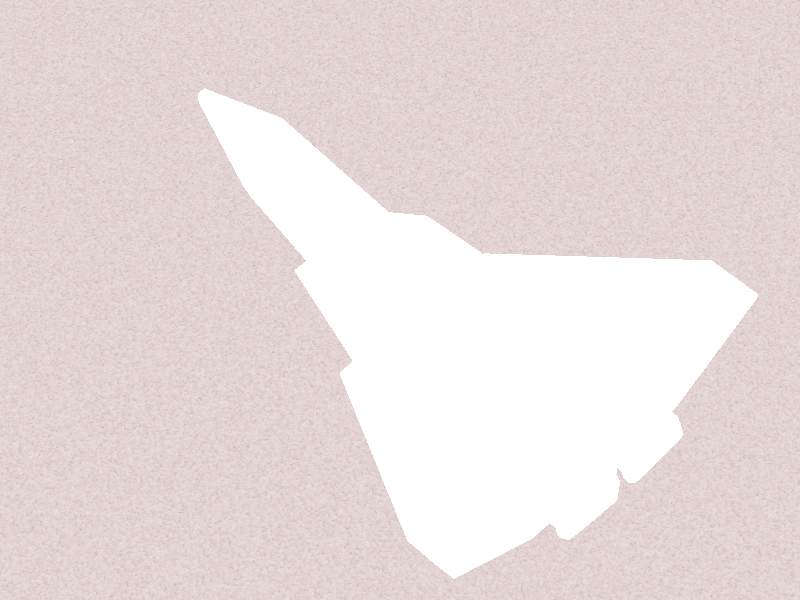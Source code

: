 
#version 3.5

global_settings {
    assumed_gamma 1
}
        
light_source {
    <200, 200, 200>*10000
    rgb 1.3
}
        
camera {
  location    <400, 400, 800>
  direction   y
  sky         z
  up          z
  right       (4/3)*x
  look_at     <0.0, 0, 1.2>
  angle       20
}
        
background {
    color rgb <0.60, 0.70, 0.95>
}
        
plane {
  z, -10

  texture {
    pigment {
      bozo
      color_map {
        [ 0.0 color rgb<0.356, 0.321, 0.274> ]
        [ 0.1 color rgb<0.611, 0.500, 0.500> ]
        [ 0.4 color rgb<0.745, 0.623, 0.623> ]
        [ 1.0 color rgb<0.837, 0.782, 0.745> ]
      }
      warp { turbulence 0.6 }
    }
    finish {
      diffuse 0.6
      ambient 0.1
      specular 0.2
      reflection {
        0.2, 0.6
        fresnel on
      }
      conserve_energy
    }
  }
}
        
#declare Mesh_Texture=
  texture{
    pigment{
      uv_mapping
      spiral2 8
      color_map {
        [0.5 color rgb 1 ]
        [0.5 color rgb <0,0,0.2> ]
      }
      scale 0.8
    }
    finish {
      specular 0.3
      roughness 0.01
    }
}
        
#declare Mesh=
mesh2 {
    vertex_vectors {
        649,
        <35.57359313964844, 5.274677276611328, -3.9808349609375>, <34.990325927734375, 5.040916442871094, -54.16064453125>, <34.990318298339844, 5.040924072265625, -115.921142578125>,
		<34.717247009277344, 9.386419296264648, -4.1627197265625>, <34.990325927734375, 9.583667755126953, -53.9881591796875>, <34.990318298339844, 9.583673477172852, -115.7486572265625>,
		<26.505477905273438, -22.20844078063965, 13.875>, <15.506996154785156, -22.20844078063965, 13.875>, <-15.526336669921875, -22.20844078063965, 13.875>,
		<-26.524822235107422, -22.20844078063965, 13.875>, <26.505477905273438, -24.41971206665039, -4.16064453125>, <15.506996154785156, -24.41971206665039, -4.16064453125>,
		<-15.52634048461914, -24.41971206665039, -4.16064453125>, <-26.524822235107422, -24.41971206665039, -4.16064453125>, <26.505477905273438, -30.157182693481445, -54.16064453125>,
		<5.758598327636719, -30.157182693481445, -54.16064453125>, <-5.7779541015625, -30.157182693481445, -54.16064453125>, <-26.524829864501953, -30.157182693481445, -54.16064453125>,
		<26.505470275878906, -23.47397232055664, -115.921142578125>, <5.758598327636719, -23.473974227905273, -115.921142578125>, <-5.777961730957031, -23.473974227905273, -115.921142578125>,
		<-26.52483367919922, -23.47397232055664, -115.921142578125>, <22.948104858398438, -0.13361358642578125, 45.479736328125>, <15.506996154785156, 0.3339118957519531, 45.83935546875>,
		<-15.526336669921875, 0.3339118957519531, 45.83935546875>, <-23.550701141357422, 0.10015106201171875, 45.6595458984375>, <34.85291290283203, 5.037372589111328, -4.1610107421875>,
		<15.506996154785156, 5.040916442871094, -4.16064453125>, <-15.52634048461914, 5.040916442871094, -4.16064453125>, <-35.68688201904297, 5.442586898803711, -3.7987060546875>,
		<34.99500274658203, 5.041038513183594, -54.16064453125>, <5.75860595703125, 5.040920257568359, -16.6751708984375>, <-5.777950286865234, 5.040920257568359, -16.6751708984375>,
		<-35.009674072265625, 5.040916442871094, -54.16064453125>, <35.170509338378906, 5.045572280883789, -115.9205322265625>, <5.758598327636719, 9.03294563293457, -115.80615234375>,
		<-5.777961730957031, 9.03294563293457, -115.80615234375>, <-35.23261260986328, 5.070928573608398, -115.922119140625>, <12.381141662597656, -35.754669189453125, 89.4647216796875>,
		<-12.400470733642578, -35.754669189453125, 89.46484375>, <12.381141662597656, -9.312163352966309, 89.4647216796875>, <-12.400470733642578, -9.312163352966309, 89.46484375>,
		<1.9880561828613281, -31.61440658569336, 128.71221923828125>, <-2.0073776245117188, -31.61440658569336, 128.71221923828125>, <1.9880561828613281, -25.387754440307617, 128.71221923828125>,
		<-2.0073776245117188, -25.387754440307617, 128.71221923828125>, <10.765792846679688, 12.797492980957031, 48.412353515625>, <-10.785133361816406, 12.797492980957031, 48.412353515625>,
		<15.506996154785156, 7.417837142944336, 4.2816162109375>, <-15.52634048461914, 7.417837142944336, 4.2816162109375>, <12.381141662597656, -5.853048324584961, 84.6102294921875>,
		<-12.400470733642578, -5.853048324584961, 84.6102294921875>, <25.275474548339844, -21.781654357910156, 12.2955322265625>, <17.13060760498047, -21.78165626525879, 12.2955322265625>,
		<-17.149948120117188, -21.78165626525879, 12.2955322265625>, <-25.294815063476562, -21.78165626525879, 12.2955322265625>, <21.900039672851562, -2.304140090942383, 40.3468017578125>,
		<17.13060760498047, -2.3041419982910156, 40.3468017578125>, <-17.149944305419922, -2.3041419982910156, 40.3468017578125>, <-21.919376373291016, -2.304140090942383, 40.3468017578125>,
		<25.085357666015625, -21.78165626525879, -15.569091796875>, <17.13060760498047, -21.78165626525879, -15.569091796875>, <-17.149948120117188, -21.78165626525879, -15.569091796875>,
		<-25.104698181152344, -21.78165626525879, -15.569091796875>, <28.51715850830078, -2.304136276245117, -15.54443359375>, <17.13060760498047, -2.30413818359375, -15.54443359375>,
		<-17.149948120117188, -2.30413818359375, -15.54443359375>, <-28.5364990234375, -2.304136276245117, -15.54443359375>, <24.699127197265625, 4.996374130249023, 31.5372314453125>,
		<15.506378173828125, 4.933689117431641, 31.384033203125>, <-15.521614074707031, 5.099739074707031, 31.408447265625>, <-25.302852630615234, 5.23265266418457, 31.7181396484375>,
		<15.508232116699219, 9.469614028930664, -4.005859375>, <-15.528701782226562, 9.472131729125977, -4.0047607421875>, <-35.00580596923828, 9.61737060546875, -4.062744140625>,
		<34.85291290283203, 9.580121994018555, -53.988525390625>, <5.758598327636719, 9.583669662475586, -53.9881591796875>, <-5.7779541015625, 9.583669662475586, -53.9881591796875>,
		<-35.009674072265625, 9.58366584777832, -53.9881591796875>, <-0.009674072265625, -31.32271957397461, -29.16064453125>, <-35.009681701660156, 9.583673477172852, -115.7486572265625>,
		<-35.009674072265625, 5.040916442871094, -54.16064453125>, <-34.786956787109375, 9.553689956665039, -53.9871826171875>, <-0.009674072265625, -31.32271957397461, -29.16064453125>,
		<15.506996154785156, -21.20307159423828, 7.7181396484375>, <-15.526336669921875, -21.20307159423828, 7.71826171875>, <15.506996154785156, -19.98645782470703, -4.147216796875>,
		<-15.52634048461914, -19.98645782470703, -4.147216796875>, <5.758598327636719, -9.15595817565918, -54.147216796875>, <-5.7779541015625, -9.15595817565918, -54.147216796875>,
		<5.758598327636719, -19.04071807861328, -115.9075927734375>, <-5.777961730957031, -19.04071807861328, -115.9075927734375>, <34.990325927734375, 15.495380401611328, -53.9881591796875>,
		<35.064788818359375, 8.418846130371094, -115.7484130859375>, <5.758598327636719, 15.495384216308594, -53.9881591796875>, <-5.7779541015625, 15.495384216308594, -53.9881591796875>,
		<-35.009674072265625, 15.495380401611328, -53.9881591796875>, <-34.695411682128906, 8.374626159667969, -115.7471923828125>, <27.908409118652344, 11.015892028808594, -57.1279296875>,
		<12.84051513671875, 11.015892028808594, -57.1279296875>, <-12.859867095947266, 11.015888214111328, -57.1279296875>, <-27.927764892578125, 11.015888214111328, -57.1279296875>,
		<27.908409118652344, 14.063163757324219, -57.1279296875>, <12.84051513671875, 14.063167572021484, -57.1279296875>, <-12.859867095947266, 14.063163757324219, -57.1279296875>,
		<-27.927764892578125, 14.063159942626953, -57.1279296875>, <27.908409118652344, 11.015892028808594, -72.198486328125>, <12.84051513671875, 11.015892028808594, -72.198486328125>,
		<-12.859867095947266, 11.015888214111328, -72.198486328125>, <-27.927764892578125, 11.015888214111328, -72.198486328125>, <27.908409118652344, 10.783721923828125, -72.198486328125>,
		<12.84051513671875, 10.78372573852539, -72.198486328125>, <-12.859867095947266, 10.783721923828125, -72.198486328125>, <-27.927764892578125, 10.78371810913086, -72.198486328125>,
		<30.747894287109375, -9.216522216796875, -115.921142578125>, <5.758598327636719, -4.837575912475586, -115.8563232421875>, <-5.777961730957031, -5.003881454467773, -115.8568115234375>,
		<-30.767257690429688, -9.216524124145508, -115.921142578125>, <34.97813415527344, 5.048484802246094, -120.0211181640625>, <5.7464141845703125, 9.040506362915039, -119.9061279296875>,
		<-5.765796661376953, 9.040531158447266, -119.9061279296875>, <-34.997520446777344, 5.04850959777832, -120.0211181640625>, <30.73571014404297, -9.20896053314209, -120.0211181640625>,
		<5.7464141845703125, -4.830014228820801, -119.956298828125>, <-5.765796661376953, -4.996294975280762, -119.956787109375>, <-30.755094528198242, -9.208938598632812, -120.0211181640625>,
		<36.73370361328125, 5.610780715942383, -122.62646484375>, <4.2864990234375, 10.041927337646484, -122.498779296875>, <-4.228115081787109, 10.040973663330078, -122.4979248046875>,
		<-36.675331115722656, 5.609827041625977, -122.62548828125>, <32.024620056152344, -10.214982986450195, -122.62646484375>, <4.286491394042969, -5.354352951049805, -122.554443359375>,
		<-4.228115081787109, -5.539905548095703, -122.55419921875>, <-31.966236114501953, -10.215938568115234, -122.62548828125>, <36.725685119628906, 5.615760803222656, -125.326416015625>,
		<4.278472900390625, 10.046907424926758, -125.1988525390625>, <-4.2201080322265625, 10.045970916748047, -125.1978759765625>, <-36.667320251464844, 5.614824295043945, -125.325439453125>,
		<32.01659393310547, -10.210002899169922, -125.326416015625>, <4.278472900390625, -5.349372863769531, -125.2545166015625>, <-4.2201080322265625, -5.534909248352051, -125.254150390625>,
		<-31.958227157592773, -10.210943222045898, -125.325439453125>, <35.24907684326172, 5.1558685302734375, -127.8218994140625>, <5.480995178222656, 9.221139907836914, -127.704833984375>,
		<-5.487449645996094, 9.22104263305664, -127.7047119140625>, <-35.25553512573242, 5.155771255493164, -127.82177734375>, <30.928817749023438, -9.36318588256836, -127.8218994140625>,
		<5.480995178222656, -4.903890609741211, -127.755859375>, <-5.487449645996094, -5.073343276977539, -127.75634765625>, <-30.93526840209961, -9.36328125, -127.82177734375>,
		<31.47930145263672, 3.966480255126953, -128.7103271484375>, <8.580772399902344, 7.093608856201172, -128.6202392578125>, <-8.753395080566406, 7.095645904541016, -128.6221923828125>,
		<-31.65192222595215, 3.9685115814208984, -128.712158203125>, <28.156021118164062, -7.2020263671875, -128.7103271484375>, <8.580772399902344, -3.7717981338500977, -128.6595458984375>,
		<-8.753395080566406, -3.9000377655029297, -128.661865234375>, <-28.32863998413086, -7.199990272521973, -128.712158203125>, <31.51318359375, 3.9454574584960938, -117.3104248046875>,
		<8.614654541015625, 7.072587966918945, -117.2203369140625>, <-8.787212371826172, 7.074550628662109, -117.22216796875>, <-31.685741424560547, 3.947416305541992, -117.312255859375>,
		<28.189903259277344, -7.223050117492676, -117.3104248046875>, <8.614654541015625, -3.7928218841552734, -117.2596435546875>, <-8.787212371826172, -3.921131134033203, -117.261962890625>,
		<-28.362457275390625, -7.221083641052246, -117.312255859375>, <24.184776306152344, -21.99623680114746, -120.718505859375>, <7.976287841796875, -21.996238708496094, -120.718505859375>,
		<-7.892555236816406, -22.005672454833984, -120.71728515625>, <-24.101051330566406, -22.005672454833984, -120.71728515625>, <7.976287841796875, -18.532756805419922, -120.7080078125>,
		<-7.892555236816406, -18.542190551757812, -120.706787109375>, <27.499176025390625, -10.857604026794434, -120.718505859375>, <7.976287841796875, -7.436550140380859, -120.6678466796875>,
		<-7.892555236816406, -7.575911521911621, -120.6671142578125>, <-27.415443420410156, -10.867039680480957, -120.71728515625>, <24.182327270507812, -21.99254608154297, -122.8184814453125>,
		<7.973838806152344, -21.99254608154297, -122.8184814453125>, <-7.890117645263672, -22.001995086669922, -122.8172607421875>, <-24.098613739013672, -22.001995086669922, -122.8172607421875>,
		<7.973838806152344, -18.529064178466797, -122.8079833984375>, <-7.890117645263672, -18.53851318359375, -122.8067626953125>, <27.496726989746094, -10.853912353515625, -122.8184814453125>,
		<7.973838806152344, -7.432858467102051, -122.767822265625>, <-7.890117645263672, -7.572234153747559, -122.76708984375>, <-27.413005828857422, -10.863362312316895, -122.8172607421875>,
		<24.925537109375, -22.46341323852539, -123.619384765625>, <7.258277893066406, -22.463415145874023, -123.619384765625>, <-7.20770263671875, -22.469844818115234, -123.6185302734375>,
		<-24.87496566772461, -22.469844818115234, -123.6185302734375>, <7.258277893066406, -18.68821907043457, -123.60791015625>, <-7.20770263671875, -18.694650650024414, -123.6070556640625>,
		<28.538223266601562, -10.322300910949707, -123.619384765625>, <7.258277893066406, -6.593353271484375, -123.5640869140625>, <-7.20770263671875, -6.7414045333862305, -123.5638427734375>,
		<-28.487651824951172, -10.328734397888184, -123.6185302734375>, <24.922035217285156, -22.458139419555664, -126.619384765625>, <7.2547760009765625, -22.458139419555664, -126.619384765625>,
		<-7.204219818115234, -22.464590072631836, -126.6185302734375>, <-24.871482849121094, -22.464590072631836, -126.6185302734375>, <7.2547760009765625, -18.682945251464844, -126.60791015625>,
		<-7.204219818115234, -18.689395904541016, -126.6070556640625>, <28.53472900390625, -10.317026138305664, -126.619384765625>, <7.2547760009765625, -6.588078498840332, -126.5640869140625>,
		<-7.204219818115234, -6.736150741577148, -126.5638427734375>, <-28.484169006347656, -10.323480606079102, -126.6185302734375>, <23.815147399902344, -21.755535125732422, -126.7181396484375>,
		<8.317543029785156, -21.755535125732422, -126.7181396484375>, <-8.217693328857422, -21.766483306884766, -126.7166748046875>, <-23.715293884277344, -21.766483306884766, -126.7166748046875>,
		<8.317543029785156, -18.443960189819336, -126.7080078125>, <-8.217693328857422, -18.45490837097168, -126.7066650390625>, <26.984169006347656, -11.105437278747559, -126.7181396484375>,
		<8.317543029785156, -7.834429740905762, -126.669677734375>, <-8.217693328857422, -7.969605445861816, -126.668701171875>, <-26.884315490722656, -11.116387367248535, -126.7166748046875>,
		<23.834976196289062, -21.78542709350586, -109.7181396484375>, <8.337379455566406, -21.785429000854492, -109.7181396484375>, <-8.237442016601562, -21.796260833740234, -109.7166748046875>,
		<-23.735042572021484, -21.796260833740234, -109.7166748046875>, <8.337379455566406, -18.473854064941406, -109.7081298828125>, <-8.237442016601562, -18.48468589782715, -109.7066650390625>,
		<27.004005432128906, -11.135329246520996, -109.7181396484375>, <8.337379455566406, -7.864321708679199, -109.669677734375>, <-8.237442016601562, -7.999382972717285, -109.668701171875>,
		<-26.904064178466797, -11.146164894104004, -109.7166748046875>, <2.9636611938476562, 20.003021240234375, -76.056640625>, <-2.983020782470703, 20.003021240234375, -76.056640625>,
		<1.2039260864257812, 23.995037078857422, -114.6336669921875>, <-1.2232894897460938, 23.995037078857422, -114.6336669921875>, <1.4001388549804688, 35.0103874206543, -97.385986328125>,
		<-1.4195022583007812, 35.0103874206543, -97.385986328125>, <1.4001388549804688, 35.754669189453125, -112.87158203125>, <-1.4195022583007812, 35.754669189453125, -112.87158203125>,
		<29.092918395996094, -4.145423889160156, -4.16064453125>, <29.092910766601562, -4.145423889160156, -54.16064453125>, <29.09290313720703, -4.145416259765625, -115.921142578125>,
		<-29.112258911132812, -4.145423889160156, -4.16064453125>, <-29.112262725830078, -4.145423889160156, -54.16064453125>, <-29.112266540527344, -4.145416259765625, -115.921142578125>,
		<44.196556091308594, 9.214134216308594, -4.096435546875>, <44.29933166503906, 4.865087509155273, -4.0948486328125>, <-44.24842071533203, 5.562042236328125, -3.904541015625>,
		<44.40697479248047, 4.868753433227539, -54.0943603515625>, <44.53993225097656, 4.873285293579102, -115.8543701171875>, <-43.904273986816406, 5.1903839111328125, -116.0279541015625>,
		<-43.732452392578125, 9.736825942993164, -4.1685791015625>, <44.29933166503906, 9.4078369140625, -53.92236328125>, <-43.56665802001953, 9.673145294189453, -54.093017578125>,
		<44.4598388671875, 8.246561050415039, -115.68212890625>, <-43.49730682373047, 8.494081497192383, -115.85302734375>, <91.16600036621094, -23.50897789001465, -90.575439453125>,
		<91.30166625976562, -27.85802459716797, -90.5738525390625>, <-91.6192626953125, -22.058120727539062, -90.787841796875>, <91.44375610351562, -27.854358673095703, -105.6710205078125>,
		<91.6192626953125, -27.84982681274414, -115.69873046875>, <-91.16497802734375, -22.429779052734375, -116.2764892578125>, <-90.93818664550781, -17.883333206176758, -91.0517578125>,
		<91.30166625976562, -23.31527328491211, -105.4990234375>, <-90.71932983398438, -17.9470157623291, -106.07373046875>, <91.5135498046875, -24.476551055908203, -115.526611328125>,
		<-90.62777709960938, -19.126079559326172, -116.1015625>, <-26.524822235107422, -22.20844078063965, 13.875>, <-26.524822235107422, -24.41971206665039, -4.16064453125>,
		<-26.524822235107422, -22.20844078063965, 13.875>, <-26.524822235107422, -24.41971206665039, -4.16064453125>, <-26.524829864501953, -30.157182693481445, -54.16064453125>,
		<-26.524822235107422, -24.41971206665039, -4.16064453125>, <-26.524829864501953, -30.157182693481445, -54.16064453125>, <-26.524829864501953, -30.157182693481445, -54.16064453125>,
		<26.505470275878906, -23.47397232055664, -115.921142578125>, <26.505477905273438, -30.157182693481445, -54.16064453125>, <26.505470275878906, -23.47397232055664, -115.921142578125>,
		<26.505477905273438, -30.157182693481445, -54.16064453125>, <26.505477905273438, -24.41971206665039, -4.16064453125>, <26.505477905273438, -30.157182693481445, -54.16064453125>,
		<26.505477905273438, -24.41971206665039, -4.16064453125>, <26.505477905273438, -22.20844078063965, 13.875>, <26.505477905273438, -24.41971206665039, -4.16064453125>,
		<15.506996154785156, -22.20844078063965, 13.875>, <-15.526336669921875, -22.20844078063965, 13.875>, <15.506996154785156, -22.20844078063965, 13.875>,
		<12.381141662597656, -35.754669189453125, 89.4647216796875>, <15.506996154785156, -22.20844078063965, 13.875>, <12.381141662597656, -35.754669189453125, 89.4647216796875>,
		<-15.526336669921875, -22.20844078063965, 13.875>, <-15.526336669921875, -22.20844078063965, 13.875>, <-12.400470733642578, -35.754669189453125, 89.46484375>,
		<-2.0073776245117188, -31.61440658569336, 128.71221923828125>, <-2.0073776245117188, -31.61440658569336, 128.71221923828125>, <1.9880561828613281, -31.61440658569336, 128.71221923828125>,
		<-12.400470733642578, -35.754669189453125, 89.46484375>, <-2.0073776245117188, -25.387754440307617, 128.71221923828125>, <-2.0073776245117188, -25.387754440307617, 128.71221923828125>,
		<-12.400470733642578, -35.754669189453125, 89.46484375>, <-2.0073776245117188, -31.61440658569336, 128.71221923828125>, <-12.400470733642578, -9.312163352966309, 89.46484375>,
		<1.9880561828613281, -25.387754440307617, 128.71221923828125>, <12.381141662597656, -9.312163352966309, 89.4647216796875>, <1.9880561828613281, -25.387754440307617, 128.71221923828125>,
		<-12.400470733642578, -9.312163352966309, 89.46484375>, <-2.0073776245117188, -25.387754440307617, 128.71221923828125>, <1.9880561828613281, -31.61440658569336, 128.71221923828125>,
		<12.381141662597656, -35.754669189453125, 89.4647216796875>, <1.9880561828613281, -31.61440658569336, 128.71221923828125>, <1.9880561828613281, -25.387754440307617, 128.71221923828125>,
		<15.506996154785156, 5.040916442871094, -4.16064453125>, <15.506996154785156, 0.3339118957519531, 45.83935546875>, <15.506996154785156, 5.040916442871094, -4.16064453125>,
		<-15.526336669921875, 0.3339118957519531, 45.83935546875>, <-15.52634048461914, 5.040916442871094, -4.16064453125>, <-15.526336669921875, 0.3339118957519531, 45.83935546875>,
		<15.506996154785156, 7.417837142944336, 4.2816162109375>, <15.506996154785156, 7.417837142944336, 4.2816162109375>, <-15.52634048461914, 7.417837142944336, 4.2816162109375>,
		<15.506996154785156, 0.3339118957519531, 45.83935546875>, <12.381141662597656, -9.312163352966309, 89.4647216796875>, <15.506996154785156, 0.3339118957519531, 45.83935546875>,
		<12.381141662597656, -9.312163352966309, 89.4647216796875>, <-12.400470733642578, -9.312163352966309, 89.46484375>, <12.381141662597656, -9.312163352966309, 89.4647216796875>,
		<-12.400470733642578, -9.312163352966309, 89.46484375>, <-15.526336669921875, 0.3339118957519531, 45.83935546875>, <-12.400470733642578, -9.312163352966309, 89.46484375>,
		<26.505477905273438, -22.20844078063965, 13.875>, <15.506996154785156, -22.20844078063965, 13.875>, <26.505477905273438, -22.20844078063965, 13.875>,
		<-15.526336669921875, -22.20844078063965, 13.875>, <-26.524822235107422, -22.20844078063965, 13.875>, <-15.526336669921875, -22.20844078063965, 13.875>,
		<15.506996154785156, 0.3339118957519531, 45.83935546875>, <22.948104858398438, -0.13361358642578125, 45.479736328125>, <15.506996154785156, 0.3339118957519531, 45.83935546875>,
		<-23.550701141357422, 0.10015106201171875, 45.6595458984375>, <-15.526336669921875, 0.3339118957519531, 45.83935546875>, <-23.550701141357422, 0.10015106201171875, 45.6595458984375>,
		<15.506996154785156, -22.20844078063965, 13.875>, <15.506996154785156, 0.3339118957519531, 45.83935546875>, <15.506996154785156, -22.20844078063965, 13.875>,
		<22.948104858398438, -0.13361358642578125, 45.479736328125>, <26.505477905273438, -22.20844078063965, 13.875>, <22.948104858398438, -0.13361358642578125, 45.479736328125>,
		<-26.524822235107422, -22.20844078063965, 13.875>, <-23.550701141357422, 0.10015106201171875, 45.6595458984375>, <-26.524822235107422, -22.20844078063965, 13.875>,
		<-15.526336669921875, 0.3339118957519531, 45.83935546875>, <-15.526336669921875, -22.20844078063965, 13.875>, <-15.526336669921875, 0.3339118957519531, 45.83935546875>,
		<22.948104858398438, -0.13361358642578125, 45.479736328125>, <15.506996154785156, 0.3339118957519531, 45.83935546875>, <22.948104858398438, -0.13361358642578125, 45.479736328125>,
		<15.506996154785156, 0.3339118957519531, 45.83935546875>, <15.508232116699219, 9.469614028930664, -4.005859375>, <15.506996154785156, 5.040916442871094, -4.16064453125>,
		<15.508232116699219, 9.469614028930664, -4.005859375>, <15.506996154785156, 0.3339118957519531, 45.83935546875>, <15.506378173828125, 4.933689117431641, 31.384033203125>,
		<35.57359313964844, 5.274677276611328, -3.9808349609375>, <22.948104858398438, -0.13361358642578125, 45.479736328125>, <35.57359313964844, 5.274677276611328, -3.9808349609375>,
		<34.717247009277344, 9.386419296264648, -4.1627197265625>, <-15.526336669921875, 0.3339118957519531, 45.83935546875>, <-23.550701141357422, 0.10015106201171875, 45.6595458984375>,
		<-15.526336669921875, 0.3339118957519531, 45.83935546875>, <-23.550701141357422, 0.10015106201171875, 45.6595458984375>, <-35.00580596923828, 9.61737060546875, -4.062744140625>,
		<-35.68688201904297, 5.442586898803711, -3.7987060546875>, <-35.00580596923828, 9.61737060546875, -4.062744140625>, <-23.550701141357422, 0.10015106201171875, 45.6595458984375>,
		<-15.52634048461914, 5.040916442871094, -4.16064453125>, <-15.521614074707031, 5.099739074707031, 31.408447265625>, <-15.526336669921875, 0.3339118957519531, 45.83935546875>,
		<-15.521614074707031, 5.099739074707031, 31.408447265625>, <-15.52634048461914, 5.040916442871094, -4.16064453125>, <-15.528701782226562, 9.472131729125977, -4.0047607421875>,
		<15.506996154785156, 5.040916442871094, -4.16064453125>, <5.75860595703125, 5.040920257568359, -16.6751708984375>, <5.758598327636719, 9.583669662475586, -53.9881591796875>,
		<15.506996154785156, 5.040916442871094, -4.16064453125>, <15.508232116699219, 9.469614028930664, -4.005859375>, <5.758598327636719, 9.03294563293457, -115.80615234375>,
		<5.75860595703125, 5.040920257568359, -16.6751708984375>, <5.758598327636719, 9.583669662475586, -53.9881591796875>, <5.758598327636719, 9.03294563293457, -115.80615234375>,
		<34.990318298339844, 5.040924072265625, -115.921142578125>, <-5.777961730957031, 9.03294563293457, -115.80615234375>, <-5.7779541015625, 9.583669662475586, -53.9881591796875>,
		<-5.777950286865234, 5.040920257568359, -16.6751708984375>, <-5.777961730957031, 9.03294563293457, -115.80615234375>, <-35.23261260986328, 5.070928573608398, -115.922119140625>,
		<15.506996154785156, -24.41971206665039, -4.16064453125>, <15.506996154785156, -22.20844078063965, 13.875>, <15.506996154785156, -21.20307159423828, 7.7181396484375>,
		<15.506996154785156, -21.20307159423828, 7.7181396484375>, <15.506996154785156, -19.98645782470703, -4.147216796875>, <15.506996154785156, -24.41971206665039, -4.16064453125>,
		<15.506996154785156, -22.20844078063965, 13.875>, <-15.526336669921875, -22.20844078063965, 13.875>, <15.506996154785156, -22.20844078063965, 13.875>,
		<-15.526336669921875, -22.20844078063965, 13.875>, <-15.52634048461914, -24.41971206665039, -4.16064453125>, <-15.52634048461914, -19.98645782470703, -4.147216796875>,
		<-15.52634048461914, -19.98645782470703, -4.147216796875>, <-15.526336669921875, -21.20307159423828, 7.71826171875>, <-15.526336669921875, -22.20844078063965, 13.875>,
		<5.758598327636719, -30.157182693481445, -54.16064453125>, <15.506996154785156, -24.41971206665039, -4.16064453125>, <15.506996154785156, -19.98645782470703, -4.147216796875>,
		<15.506996154785156, -19.98645782470703, -4.147216796875>, <5.758598327636719, -9.15595817565918, -54.147216796875>, <5.758598327636719, -30.157182693481445, -54.16064453125>,
		<-15.52634048461914, -24.41971206665039, -4.16064453125>, <-5.7779541015625, -30.157182693481445, -54.16064453125>, <-5.7779541015625, -9.15595817565918, -54.147216796875>,
		<-5.7779541015625, -9.15595817565918, -54.147216796875>, <-15.52634048461914, -19.98645782470703, -4.147216796875>, <-15.52634048461914, -24.41971206665039, -4.16064453125>,
		<5.758598327636719, -23.473974227905273, -115.921142578125>, <5.758598327636719, -30.157182693481445, -54.16064453125>, <5.758598327636719, -9.15595817565918, -54.147216796875>,
		<5.758598327636719, -9.15595817565918, -54.147216796875>, <5.758598327636719, -19.04071807861328, -115.9075927734375>, <5.758598327636719, -23.473974227905273, -115.921142578125>,
		<-5.7779541015625, -30.157182693481445, -54.16064453125>, <-5.777961730957031, -23.473974227905273, -115.921142578125>, <-5.777961730957031, -19.04071807861328, -115.9075927734375>,
		<-5.777961730957031, -19.04071807861328, -115.9075927734375>, <-5.7779541015625, -9.15595817565918, -54.147216796875>, <-5.7779541015625, -30.157182693481445, -54.16064453125>,
		<34.990325927734375, 9.583667755126953, -53.9881591796875>, <35.064788818359375, 8.418846130371094, -115.7484130859375>, <35.064788818359375, 8.418846130371094, -115.7484130859375>,
		<34.990325927734375, 15.495380401611328, -53.9881591796875>, <34.990325927734375, 9.583667755126953, -53.9881591796875>, <5.758598327636719, 9.03294563293457, -115.80615234375>,
		<5.758598327636719, 9.583669662475586, -53.9881591796875>, <5.758598327636719, 15.495384216308594, -53.9881591796875>, <5.758598327636719, 9.03294563293457, -115.80615234375>,
		<35.064788818359375, 8.418846130371094, -115.7484130859375>, <-35.009674072265625, 9.58366584777832, -53.9881591796875>, <-35.009674072265625, 15.495380401611328, -53.9881591796875>,
		<-35.009674072265625, 15.495380401611328, -53.9881591796875>, <-34.695411682128906, 8.374626159667969, -115.7471923828125>, <-5.777961730957031, 9.03294563293457, -115.80615234375>,
		<-5.7779541015625, 15.495384216308594, -53.9881591796875>, <-5.7779541015625, 9.583669662475586, -53.9881591796875>, <-5.777961730957031, 9.03294563293457, -115.80615234375>,
		<-34.695411682128906, 8.374626159667969, -115.7471923828125>, <5.758598327636719, 9.583669662475586, -53.9881591796875>, <34.990325927734375, 9.583667755126953, -53.9881591796875>,
		<5.758598327636719, 9.583669662475586, -53.9881591796875>, <-35.009674072265625, 9.58366584777832, -53.9881591796875>, <-5.7779541015625, 9.583669662475586, -53.9881591796875>,
		<-35.009674072265625, 9.58366584777832, -53.9881591796875>, <34.990325927734375, 15.495380401611328, -53.9881591796875>, <5.758598327636719, 15.495384216308594, -53.9881591796875>,
		<34.990325927734375, 15.495380401611328, -53.9881591796875>, <-5.7779541015625, 15.495384216308594, -53.9881591796875>, <-35.009674072265625, 15.495380401611328, -53.9881591796875>,
		<-5.7779541015625, 15.495384216308594, -53.9881591796875>, <34.990325927734375, 9.583667755126953, -53.9881591796875>, <34.990325927734375, 15.495380401611328, -53.9881591796875>,
		<34.990325927734375, 9.583667755126953, -53.9881591796875>, <5.758598327636719, 15.495384216308594, -53.9881591796875>, <5.758598327636719, 9.583669662475586, -53.9881591796875>,
		<5.758598327636719, 15.495384216308594, -53.9881591796875>, <-5.7779541015625, 9.583669662475586, -53.9881591796875>, <-5.7779541015625, 15.495384216308594, -53.9881591796875>,
		<-5.7779541015625, 9.583669662475586, -53.9881591796875>, <-35.009674072265625, 15.495380401611328, -53.9881591796875>, <-35.009674072265625, 9.58366584777832, -53.9881591796875>,
		<-35.009674072265625, 15.495380401611328, -53.9881591796875>, <12.84051513671875, 11.015892028808594, -57.1279296875>, <27.908409118652344, 11.015892028808594, -57.1279296875>,
		<27.908409118652344, 11.015892028808594, -72.198486328125>, <27.908409118652344, 11.015892028808594, -72.198486328125>, <12.84051513671875, 11.015892028808594, -72.198486328125>,
		<12.84051513671875, 11.015892028808594, -57.1279296875>, <-27.927764892578125, 11.015888214111328, -57.1279296875>, <-12.859867095947266, 11.015888214111328, -57.1279296875>,
		<-12.859867095947266, 11.015888214111328, -72.198486328125>, <-12.859867095947266, 11.015888214111328, -72.198486328125>, <-27.927764892578125, 11.015888214111328, -72.198486328125>,
		<-27.927764892578125, 11.015888214111328, -57.1279296875>, <-5.777961730957031, 9.03294563293457, -115.80615234375>, <5.758598327636719, 9.03294563293457, -115.80615234375>,
		<5.758598327636719, -19.04071807861328, -115.9075927734375>, <-5.777961730957031, 9.03294563293457, -115.80615234375>, <-5.777961730957031, 9.03294563293457, -115.80615234375>,
		<5.758598327636719, -19.04071807861328, -115.9075927734375>, <5.758598327636719, -19.04071807861328, -115.9075927734375>, <-5.777961730957031, -19.04071807861328, -115.9075927734375>,
		<-26.524829864501953, -30.157182693481445, -54.16064453125>, <-26.52483367919922, -23.47397232055664, -115.921142578125>, <-30.767257690429688, -9.216524124145508, -115.921142578125>,
		<-35.23261260986328, 5.070928573608398, -115.922119140625>, <-30.767257690429688, -9.216524124145508, -115.921142578125>, <-35.23261260986328, 5.070928573608398, -115.922119140625>,
		<-5.777961730957031, 9.03294563293457, -115.80615234375>, <-35.23261260986328, 5.070928573608398, -115.922119140625>, <5.758598327636719, 9.03294563293457, -115.80615234375>,
		<5.758598327636719, 9.03294563293457, -115.80615234375>, <-30.767257690429688, -9.216524124145508, -115.921142578125>, <5.758598327636719, 9.03294563293457, -115.80615234375>,
		<-5.777961730957031, 9.03294563293457, -115.80615234375>, <-5.777961730957031, 9.03294563293457, -115.80615234375>, <26.505470275878906, -23.47397232055664, -115.921142578125>,
		<5.758598327636719, -23.473974227905273, -115.921142578125>, <26.505470275878906, -23.47397232055664, -115.921142578125>, <-5.777961730957031, -23.473974227905273, -115.921142578125>,
		<-26.52483367919922, -23.47397232055664, -115.921142578125>, <-5.777961730957031, -23.473974227905273, -115.921142578125>, <5.758598327636719, -23.473974227905273, -115.921142578125>,
		<5.758598327636719, -19.04071807861328, -115.9075927734375>, <5.758598327636719, -23.473974227905273, -115.921142578125>, <-5.777961730957031, -19.04071807861328, -115.9075927734375>,
		<-5.777961730957031, -23.473974227905273, -115.921142578125>, <-5.777961730957031, -19.04071807861328, -115.9075927734375>, <26.505470275878906, -23.47397232055664, -115.921142578125>,
		<5.758598327636719, -19.04071807861328, -115.9075927734375>, <5.758598327636719, -19.04071807861328, -115.9075927734375>, <-5.777961730957031, -19.04071807861328, -115.9075927734375>,
		<-26.52483367919922, -23.47397232055664, -115.921142578125>, <-30.767257690429688, -9.216524124145508, -115.921142578125>, <-26.52483367919922, -23.47397232055664, -115.921142578125>,
		<-30.767257690429688, -9.216524124145508, -115.921142578125>, <-30.767257690429688, -9.216524124145508, -115.921142578125>, <-5.777961730957031, 9.03294563293457, -115.80615234375>,
		<-5.777950286865234, 5.040920257568359, -16.6751708984375>, <-2.983020782470703, 20.003021240234375, -76.056640625>, <-2.983020782470703, 20.003021240234375, -76.056640625>,
		<-5.777961730957031, 9.03294563293457, -115.80615234375>, <5.75860595703125, 5.040920257568359, -16.6751708984375>, <5.758598327636719, 9.03294563293457, -115.80615234375>,
		<2.9636611938476562, 20.003021240234375, -76.056640625>, <5.75860595703125, 5.040920257568359, -16.6751708984375>, <5.758598327636719, 9.03294563293457, -115.80615234375>,
		<-5.777961730957031, 9.03294563293457, -115.80615234375>, <-1.2232894897460938, 23.995037078857422, -114.6336669921875>, <-1.2232894897460938, 23.995037078857422, -114.6336669921875>,
		<1.2039260864257812, 23.995037078857422, -114.6336669921875>, <5.758598327636719, 9.03294563293457, -115.80615234375>, <-2.983020782470703, 20.003021240234375, -76.056640625>,
		<-1.4195022583007812, 35.0103874206543, -97.385986328125>, <-1.4195022583007812, 35.0103874206543, -97.385986328125>, <-1.4195022583007812, 35.754669189453125, -112.87158203125>,
		<2.9636611938476562, 20.003021240234375, -76.056640625>, <1.4001388549804688, 35.754669189453125, -112.87158203125>, <1.4001388549804688, 35.754669189453125, -112.87158203125>,
		<1.4001388549804688, 35.0103874206543, -97.385986328125>, <2.9636611938476562, 20.003021240234375, -76.056640625>, <1.2039260864257812, 23.995037078857422, -114.6336669921875>,
		<-1.2232894897460938, 23.995037078857422, -114.6336669921875>, <-1.4195022583007812, 35.754669189453125, -112.87158203125>, <-1.4195022583007812, 35.754669189453125, -112.87158203125>,
		<1.4001388549804688, 35.754669189453125, -112.87158203125>, <1.2039260864257812, 23.995037078857422, -114.6336669921875>, <15.506378173828125, 4.933689117431641, 31.384033203125>,
		<24.699127197265625, 4.996374130249023, 31.5372314453125>, <34.717247009277344, 9.386419296264648, -4.1627197265625>, <15.506378173828125, 4.933689117431641, 31.384033203125>,
		<34.717247009277344, 9.386419296264648, -4.1627197265625>, <15.508232116699219, 9.469614028930664, -4.005859375>, <-25.302852630615234, 5.23265266418457, 31.7181396484375>,
		<-15.521614074707031, 5.099739074707031, 31.408447265625>, <-25.302852630615234, 5.23265266418457, 31.7181396484375>, <35.57359313964844, 5.274677276611328, -3.9808349609375>,
		<34.990325927734375, 5.040916442871094, -54.16064453125>, <35.57359313964844, 5.274677276611328, -3.9808349609375>, <34.990325927734375, 5.040916442871094, -54.16064453125>,
		<34.990318298339844, 5.040924072265625, -115.921142578125>, <34.990325927734375, 5.040916442871094, -54.16064453125>, <-35.009674072265625, 5.040916442871094, -54.16064453125>,
		<-35.68688201904297, 5.442586898803711, -3.7987060546875>, <-35.009674072265625, 5.040916442871094, -54.16064453125>, <-35.23261260986328, 5.070928573608398, -115.922119140625>,
		<-35.009674072265625, 5.040916442871094, -54.16064453125>, <-35.23261260986328, 5.070928573608398, -115.922119140625>, <-35.23261260986328, 5.070928573608398, -115.922119140625>,
		<-35.68688201904297, 5.442586898803711, -3.7987060546875>, <35.57359313964844, 5.274677276611328, -3.9808349609375>, <-35.68688201904297, 5.442586898803711, -3.7987060546875>,
		<-35.00580596923828, 9.61737060546875, -4.062744140625>, <-35.68688201904297, 5.442586898803711, -3.7987060546875>, <-35.23261260986328, 5.070928573608398, -115.922119140625>,
		<-35.68688201904297, 5.442586898803711, -3.7987060546875>, <-44.24842071533203, 5.562042236328125, -3.904541015625>, <-44.24842071533203, 5.562042236328125, -3.904541015625>,
		<-35.23261260986328, 5.070928573608398, -115.922119140625>, <34.99500274658203, 5.041038513183594, -54.16064453125>, <35.170509338378906, 5.045572280883789, -115.9205322265625>,
		<34.99500274658203, 5.041038513183594, -54.16064453125>, <34.99500274658203, 5.041038513183594, -54.16064453125>, <35.064788818359375, 8.418846130371094, -115.7484130859375>,
		<44.53993225097656, 4.873285293579102, -115.8543701171875>, <44.4598388671875, 8.246561050415039, -115.68212890625>, <34.717247009277344, 9.386419296264648, -4.1627197265625>,
		<34.85291290283203, 5.037372589111328, -4.1610107421875>, <44.29933166503906, 4.865087509155273, -4.0948486328125>, <44.29933166503906, 4.865087509155273, -4.0948486328125>,
		<44.196556091308594, 9.214134216308594, -4.096435546875>, <34.717247009277344, 9.386419296264648, -4.1627197265625>, <-43.732452392578125, 9.736825942993164, -4.1685791015625>,
		<-34.695411682128906, 8.374626159667969, -115.7471923828125>, <-35.23261260986328, 5.070928573608398, -115.922119140625>, <-43.904273986816406, 5.1903839111328125, -116.0279541015625>,
		<-43.904273986816406, 5.1903839111328125, -116.0279541015625>, <-43.49730682373047, 8.494081497192383, -115.85302734375>, <-34.695411682128906, 8.374626159667969, -115.7471923828125>,
		<91.44375610351562, -27.854358673095703, -105.6710205078125>, <91.44375610351562, -27.854358673095703, -105.6710205078125>, <91.30166625976562, -27.85802459716797, -90.5738525390625>,
		<91.6192626953125, -27.84982681274414, -115.69873046875>, <91.6192626953125, -27.84982681274414, -115.69873046875>, <91.44375610351562, -27.854358673095703, -105.6710205078125>,
		<44.53993225097656, 4.873285293579102, -115.8543701171875>, <91.5135498046875, -24.476551055908203, -115.526611328125>, <91.5135498046875, -24.476551055908203, -115.526611328125>,
		<91.6192626953125, -27.84982681274414, -115.69873046875>, <44.53993225097656, 4.873285293579102, -115.8543701171875>, <44.4598388671875, 8.246561050415039, -115.68212890625>,
		<91.30166625976562, -23.31527328491211, -105.4990234375>, <91.30166625976562, -23.31527328491211, -105.4990234375>, <91.5135498046875, -24.476551055908203, -115.526611328125>,
		<44.4598388671875, 8.246561050415039, -115.68212890625>, <91.16600036621094, -23.50897789001465, -90.575439453125>, <91.16600036621094, -23.50897789001465, -90.575439453125>,
		<91.30166625976562, -23.31527328491211, -105.4990234375>, <44.196556091308594, 9.214134216308594, -4.096435546875>, <44.29933166503906, 4.865087509155273, -4.0948486328125>,
		<44.196556091308594, 9.214134216308594, -4.096435546875>, <-44.24842071533203, 5.562042236328125, -3.904541015625>, <-91.6192626953125, -22.058120727539062, -90.787841796875>,
		<-91.6192626953125, -22.058120727539062, -90.787841796875>, <-91.16497802734375, -22.429779052734375, -116.2764892578125>, <-43.732452392578125, 9.736825942993164, -4.1685791015625>,
		<-90.71932983398438, -17.9470157623291, -106.07373046875>, <-90.71932983398438, -17.9470157623291, -106.07373046875>, <-90.93818664550781, -17.883333206176758, -91.0517578125>,
		<-43.732452392578125, 9.736825942993164, -4.1685791015625>, <-90.62777709960938, -19.126079559326172, -116.1015625>, <-90.62777709960938, -19.126079559326172, -116.1015625>,
		<-90.71932983398438, -17.9470157623291, -106.07373046875>, <-43.49730682373047, 8.494081497192383, -115.85302734375>, <-43.904273986816406, 5.1903839111328125, -116.0279541015625>,
		<-91.16497802734375, -22.429779052734375, -116.2764892578125>, <-91.16497802734375, -22.429779052734375, -116.2764892578125>, <-90.62777709960938, -19.126079559326172, -116.1015625>,
		<-43.49730682373047, 8.494081497192383, -115.85302734375>, 
    }
    face_indices {
        500,
        <6, 11, 10>, <11, 6, 7>,
		<84, 87, 86>, <87, 84, 85>,
		<8, 13, 12>, <13, 8, 9>,
		<10, 15, 14>, <15, 10, 11>,
		<86, 89, 88>, <89, 86, 87>,
		<12, 17, 16>, <17, 12, 13>,
		<14, 19, 18>, <19, 14, 15>,
		<88, 91, 90>, <91, 88, 89>,
		<16, 21, 20>, <21, 16, 17>,
		<46, 49, 47>, <49, 46, 48>,
		<3, 76, 72>, <76, 3, 4>,
		<27, 32, 28>, <32, 27, 31>,
		<73, 78, 74>, <78, 73, 77>,
		<92, 35, 94>, <35, 92, 93>,
		<230, 233, 231>, <233, 230, 232>,
		<95, 97, 96>, <97, 95, 36>,
		<65, 61, 60>, <60, 64, 65>,
		<42, 45, 43>, <45, 42, 44>,
		<67, 63, 62>, <62, 66, 67>,
		<262, 29, 263>, <29, 264, 25>,
		<265, 33, 266>, <33, 267, 29>,
		<268, 37, 117>, <37, 269, 33>,
		<270, 1, 271>, <1, 272, 2>,
		<273, 0, 274>, <0, 275, 1>,
		<276, 22, 277>, <22, 278, 0>,
		<279, 39, 280>, <39, 281, 38>,
		<47, 50, 46>, <50, 47, 51>,
		<23, 282, 283>, <284, 23, 40>,
		<285, 41, 24>, <41, 286, 287>,
		<38, 288, 39>, <289, 38, 290>,
		<291, 292, 41>, <293, 294, 295>,
		<296, 297, 298>, <299, 300, 301>,
		<40, 302, 303>, <304, 40, 305>,
		<306, 46, 307>, <46, 308, 48>,
		<309, 49, 310>, <49, 311, 47>,
		<28, 312, 27>, <313, 28, 314>,
		<315, 50, 316>, <50, 317, 46>,
		<318, 51, 319>, <51, 320, 50>,
		<321, 47, 322>, <47, 323, 51>,
		<324, 53, 325>, <53, 326, 52>,
		<327, 55, 328>, <55, 329, 54>,
		<330, 56, 331>, <56, 332, 57>,
		<333, 58, 334>, <58, 335, 59>,
		<336, 57, 337>, <57, 338, 53>,
		<339, 52, 340>, <52, 341, 56>,
		<342, 59, 343>, <59, 344, 55>,
		<345, 54, 346>, <54, 347, 58>,
		<52, 61, 53>, <61, 52, 60>,
		<53, 65, 57>, <65, 53, 61>,
		<57, 64, 56>, <64, 57, 65>,
		<56, 60, 52>, <60, 56, 64>,
		<54, 63, 55>, <63, 54, 62>,
		<55, 67, 59>, <67, 55, 63>,
		<59, 66, 58>, <66, 59, 67>,
		<58, 62, 54>, <62, 58, 66>,
		<348, 69, 349>, <69, 350, 68>,
		<351, 352, 353>, <354, 355, 356>,
		<357, 68, 358>, <68, 359, 360>,
		<361, 71, 362>, <71, 363, 70>,
		<364, 365, 366>, <367, 368, 71>,
		<369, 370, 371>, <372, 373, 374>,
		<375, 76, 376>, <377, 378, 379>,
		<32, 73, 28>, <73, 32, 77>,
		<380, 381, 382>, <383, 5, 384>,
		<385, 386, 387>, <388, 389, 80>,
		<390, 391, 392>, <393, 394, 395>,
		<396, 397, 85>, <85, 84, 398>,
		<399, 400, 401>, <402, 403, 404>,
		<405, 406, 407>, <408, 409, 410>,
		<411, 412, 413>, <414, 415, 416>,
		<417, 418, 419>, <420, 421, 422>,
		<423, 424, 425>, <426, 427, 428>,
		<429, 5, 430>, <431, 432, 433>,
		<107, 106, 110>, <110, 111, 107>,
		<109, 108, 112>, <112, 113, 109>,
		<434, 435, 436>, <437, 438, 5>,
		<80, 439, 440>, <441, 442, 80>,
		<443, 444, 445>, <446, 80, 447>,
		<448, 449, 98>, <98, 99, 450>,
		<451, 452, 100>, <100, 101, 453>,
		<454, 455, 103>, <103, 102, 456>,
		<457, 458, 105>, <105, 104, 459>,
		<460, 461, 102>, <102, 98, 462>,
		<463, 464, 99>, <99, 103, 465>,
		<466, 467, 104>, <104, 100, 468>,
		<469, 470, 101>, <101, 105, 471>,
		<472, 473, 474>, <475, 476, 477>,
		<98, 102, 110>, <110, 106, 98>,
		<102, 103, 111>, <111, 110, 102>,
		<103, 99, 107>, <107, 111, 103>,
		<478, 479, 480>, <481, 482, 483>,
		<100, 104, 112>, <112, 108, 100>,
		<104, 105, 113>, <113, 112, 104>,
		<105, 101, 109>, <109, 113, 105>,
		<159, 158, 162>, <216, 217, 220>,
		<221, 218, 219>, <165, 161, 164>,
		<484, 485, 115>, <164, 161, 160>,
		<222, 216, 220>, <486, 116, 487>,
		<159, 162, 163>, <223, 222, 220>,
		<488, 115, 489>, <221, 219, 224>,
		<490, 491, 116>, <219, 225, 224>,
		<492, 117, 493>, <494, 495, 121>,
		<121, 125, 496>, <497, 498, 120>,
		<120, 121, 499>, <500, 34, 118>,
		<118, 119, 501>, <34, 114, 122>,
		<122, 118, 34>, <116, 502, 125>,
		<125, 124, 116>, <115, 503, 119>,
		<119, 123, 115>, <504, 116, 124>,
		<124, 120, 505>, <114, 115, 123>,
		<123, 122, 114>, <119, 118, 126>,
		<126, 127, 119>, <118, 122, 130>,
		<130, 126, 118>, <125, 121, 129>,
		<129, 133, 125>, <124, 125, 133>,
		<133, 132, 124>, <121, 120, 128>,
		<128, 129, 121>, <120, 124, 132>,
		<132, 128, 120>, <122, 123, 131>,
		<131, 130, 122>, <123, 119, 127>,
		<127, 131, 123>, <127, 126, 134>,
		<134, 135, 127>, <126, 130, 138>,
		<138, 134, 126>, <133, 129, 137>,
		<137, 141, 133>, <132, 133, 141>,
		<141, 140, 132>, <129, 128, 136>,
		<136, 137, 129>, <128, 132, 140>,
		<140, 136, 128>, <130, 131, 139>,
		<139, 138, 130>, <131, 127, 135>,
		<135, 139, 131>, <135, 134, 142>,
		<142, 143, 135>, <134, 138, 146>,
		<146, 142, 134>, <141, 137, 145>,
		<145, 149, 141>, <140, 141, 149>,
		<149, 148, 140>, <137, 136, 144>,
		<144, 145, 137>, <136, 140, 148>,
		<148, 144, 136>, <138, 139, 147>,
		<147, 146, 138>, <139, 135, 143>,
		<143, 147, 139>, <143, 142, 150>,
		<150, 151, 143>, <142, 146, 154>,
		<154, 150, 142>, <149, 145, 153>,
		<153, 157, 149>, <148, 149, 157>,
		<157, 156, 148>, <145, 144, 152>,
		<152, 153, 145>, <144, 148, 156>,
		<156, 152, 144>, <146, 147, 155>,
		<155, 154, 146>, <147, 143, 151>,
		<151, 155, 147>, <151, 150, 158>,
		<158, 159, 151>, <150, 154, 162>,
		<162, 158, 150>, <157, 153, 161>,
		<161, 165, 157>, <156, 157, 165>,
		<165, 164, 156>, <153, 152, 160>,
		<160, 161, 153>, <152, 156, 164>,
		<164, 160, 152>, <154, 155, 163>,
		<163, 162, 154>, <155, 151, 159>,
		<159, 163, 155>, <506, 507, 167>,
		<167, 166, 508>, <509, 510, 169>,
		<169, 168, 511>, <512, 513, 170>,
		<170, 167, 514>, <515, 516, 168>,
		<168, 171, 517>, <114, 518, 166>,
		<166, 172, 114>, <115, 114, 172>,
		<172, 173, 115>, <519, 115, 173>,
		<173, 170, 520>, <116, 521, 171>,
		<171, 174, 116>, <522, 523, 175>,
		<175, 169, 524>, <525, 116, 174>,
		<174, 175, 526>, <166, 167, 177>,
		<177, 176, 166>, <167, 170, 180>,
		<180, 177, 167>, <171, 168, 178>,
		<178, 181, 171>, <168, 169, 179>,
		<179, 178, 168>, <172, 166, 176>,
		<176, 182, 172>, <173, 172, 182>,
		<182, 183, 173>, <170, 173, 183>,
		<183, 180, 170>, <174, 171, 181>,
		<181, 184, 174>, <169, 175, 185>,
		<185, 179, 169>, <175, 174, 184>,
		<184, 185, 175>, <176, 177, 187>,
		<187, 186, 176>, <177, 180, 190>,
		<190, 187, 177>, <181, 178, 188>,
		<188, 191, 181>, <178, 179, 189>,
		<189, 188, 178>, <182, 176, 186>,
		<186, 192, 182>, <183, 182, 192>,
		<192, 193, 183>, <180, 183, 193>,
		<193, 190, 180>, <184, 181, 191>,
		<191, 194, 184>, <179, 185, 195>,
		<195, 189, 179>, <185, 184, 194>,
		<194, 195, 185>, <186, 187, 197>,
		<197, 196, 186>, <187, 190, 200>,
		<200, 197, 187>, <191, 188, 198>,
		<198, 201, 191>, <188, 189, 199>,
		<199, 198, 188>, <192, 186, 196>,
		<196, 202, 192>, <193, 192, 202>,
		<202, 203, 193>, <190, 193, 203>,
		<203, 200, 190>, <194, 191, 201>,
		<201, 204, 194>, <189, 195, 205>,
		<205, 199, 189>, <195, 194, 204>,
		<204, 205, 195>, <196, 197, 207>,
		<207, 206, 196>, <197, 200, 210>,
		<210, 207, 197>, <201, 198, 208>,
		<208, 211, 201>, <198, 199, 209>,
		<209, 208, 198>, <202, 196, 206>,
		<206, 212, 202>, <203, 202, 212>,
		<212, 213, 203>, <200, 203, 213>,
		<213, 210, 200>, <204, 201, 211>,
		<211, 214, 204>, <199, 205, 215>,
		<215, 209, 199>, <205, 204, 214>,
		<214, 215, 205>, <206, 207, 217>,
		<217, 216, 206>, <207, 210, 220>,
		<220, 217, 207>, <211, 208, 218>,
		<218, 221, 211>, <208, 209, 219>,
		<219, 218, 208>, <212, 206, 216>,
		<216, 222, 212>, <213, 212, 222>,
		<222, 223, 213>, <210, 213, 223>,
		<223, 220, 210>, <214, 211, 221>,
		<221, 224, 214>, <209, 215, 225>,
		<225, 219, 209>, <215, 214, 224>,
		<224, 225, 215>, <32, 31, 226>,
		<226, 227, 32>, <527, 528, 529>,
		<530, 229, 531>, <532, 533, 228>,
		<228, 534, 535>, <536, 537, 538>,
		<539, 540, 541>, <229, 542, 543>,
		<544, 545, 229>, <227, 226, 230>,
		<230, 231, 227>, <546, 228, 547>,
		<548, 549, 550>, <551, 552, 553>,
		<554, 555, 556>, <557, 558, 559>,
		<560, 561, 562>, <563, 564, 73>,
		<565, 73, 74>, <566, 567, 235>,
		<235, 234, 568>, <569, 570, 236>,
		<236, 235, 571>, <572, 573, 237>,
		<237, 238, 574>, <575, 576, 238>,
		<238, 239, 577>, <578, 81, 579>,
		<580, 30, 34>, <252, 254, 255>,
		<252, 255, 260>, <252, 260, 258>,
		<252, 258, 251>, <256, 253, 257>,
		<256, 257, 259>, <256, 259, 261>,
		<581, 582, 246>, <246, 242, 583>,
		<584, 585, 586>, <587, 245, 588>,
		<589, 590, 244>, <244, 243, 591>,
		<26, 592, 243>, <243, 241, 26>,
		<34, 593, 249>, <249, 594, 34>,
		<93, 75, 247>, <247, 595, 93>,
		<75, 3, 240>, <240, 247, 75>,
		<596, 597, 598>, <599, 600, 601>,
		<74, 82, 248>, <248, 602, 74>,
		<82, 97, 250>, <250, 248, 82>,
		<603, 604, 605>, <606, 607, 608>,
		<241, 243, 609>, <610, 611, 241>,
		<243, 244, 612>, <613, 614, 243>,
		<615, 249, 616>, <617, 618, 619>,
		<620, 247, 621>, <622, 623, 624>,
		<247, 240, 625>, <626, 627, 247>,
		<628, 629, 252>, <252, 251, 630>,
		<245, 631, 632>, <633, 634, 245>,
		<242, 246, 257>, <257, 253, 242>,
		<635, 248, 636>, <637, 638, 639>,
		<248, 250, 640>, <641, 642, 248>,
		<643, 644, 645>, <646, 647, 648>,

    }
}
        
object {
  Mesh
  texture { Mesh_Texture }
  rotate 180*z
  rotate 90*x
  translate < -2, 2, 1.5>
}
        